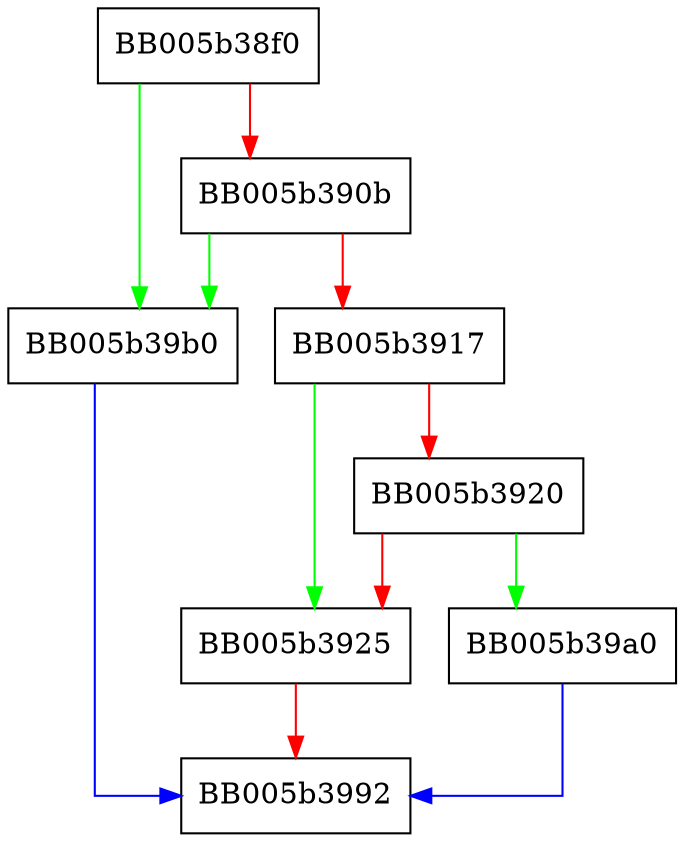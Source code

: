 digraph EVP_PKEY_CTX_set_dsa_paramgen_q_bits {
  node [shape="box"];
  graph [splines=ortho];
  BB005b38f0 -> BB005b39b0 [color="green"];
  BB005b38f0 -> BB005b390b [color="red"];
  BB005b390b -> BB005b39b0 [color="green"];
  BB005b390b -> BB005b3917 [color="red"];
  BB005b3917 -> BB005b3925 [color="green"];
  BB005b3917 -> BB005b3920 [color="red"];
  BB005b3920 -> BB005b39a0 [color="green"];
  BB005b3920 -> BB005b3925 [color="red"];
  BB005b3925 -> BB005b3992 [color="red"];
  BB005b39a0 -> BB005b3992 [color="blue"];
  BB005b39b0 -> BB005b3992 [color="blue"];
}